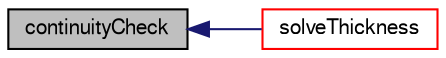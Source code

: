 digraph "continuityCheck"
{
  bgcolor="transparent";
  edge [fontname="FreeSans",fontsize="10",labelfontname="FreeSans",labelfontsize="10"];
  node [fontname="FreeSans",fontsize="10",shape=record];
  rankdir="LR";
  Node1031 [label="continuityCheck",height=0.2,width=0.4,color="black", fillcolor="grey75", style="filled", fontcolor="black"];
  Node1031 -> Node1032 [dir="back",color="midnightblue",fontsize="10",style="solid",fontname="FreeSans"];
  Node1032 [label="solveThickness",height=0.2,width=0.4,color="red",URL="$a29042.html#a38ccae6e6751502d71d2490fca96a516",tooltip="Solve coupled velocity-thickness equations. "];
}

